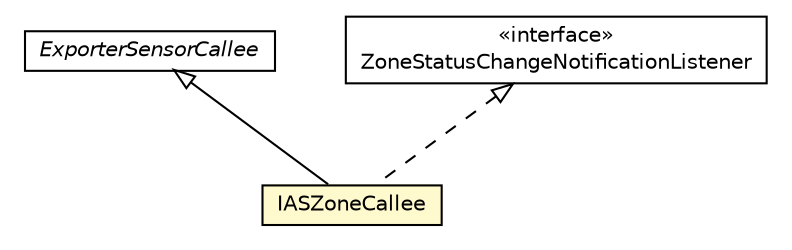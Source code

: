 #!/usr/local/bin/dot
#
# Class diagram 
# Generated by UMLGraph version R5_6-24-gf6e263 (http://www.umlgraph.org/)
#

digraph G {
	edge [fontname="Helvetica",fontsize=10,labelfontname="Helvetica",labelfontsize=10];
	node [fontname="Helvetica",fontsize=10,shape=plaintext];
	nodesep=0.25;
	ranksep=0.5;
	// org.universAAL.hw.exporter.zigbee.ha.devices.ExporterSensorCallee
	c4455171 [label=<<table title="org.universAAL.hw.exporter.zigbee.ha.devices.ExporterSensorCallee" border="0" cellborder="1" cellspacing="0" cellpadding="2" port="p" href="./ExporterSensorCallee.html">
		<tr><td><table border="0" cellspacing="0" cellpadding="1">
<tr><td align="center" balign="center"><font face="Helvetica-Oblique"> ExporterSensorCallee </font></td></tr>
		</table></td></tr>
		</table>>, URL="./ExporterSensorCallee.html", fontname="Helvetica", fontcolor="black", fontsize=10.0];
	// org.universAAL.hw.exporter.zigbee.ha.devices.IASZoneCallee
	c4455174 [label=<<table title="org.universAAL.hw.exporter.zigbee.ha.devices.IASZoneCallee" border="0" cellborder="1" cellspacing="0" cellpadding="2" port="p" bgcolor="lemonChiffon" href="./IASZoneCallee.html">
		<tr><td><table border="0" cellspacing="0" cellpadding="1">
<tr><td align="center" balign="center"> IASZoneCallee </td></tr>
		</table></td></tr>
		</table>>, URL="./IASZoneCallee.html", fontname="Helvetica", fontcolor="black", fontsize=10.0];
	//org.universAAL.hw.exporter.zigbee.ha.devices.IASZoneCallee extends org.universAAL.hw.exporter.zigbee.ha.devices.ExporterSensorCallee
	c4455171:p -> c4455174:p [dir=back,arrowtail=empty];
	//org.universAAL.hw.exporter.zigbee.ha.devices.IASZoneCallee implements it.cnr.isti.zigbee.zcl.library.api.security_safety.ias_zone.ZoneStatusChangeNotificationListener
	c4456168:p -> c4455174:p [dir=back,arrowtail=empty,style=dashed];
	// it.cnr.isti.zigbee.zcl.library.api.security_safety.ias_zone.ZoneStatusChangeNotificationListener
	c4456168 [label=<<table title="it.cnr.isti.zigbee.zcl.library.api.security_safety.ias_zone.ZoneStatusChangeNotificationListener" border="0" cellborder="1" cellspacing="0" cellpadding="2" port="p" href="http://java.sun.com/j2se/1.4.2/docs/api/it/cnr/isti/zigbee/zcl/library/api/security_safety/ias_zone/ZoneStatusChangeNotificationListener.html">
		<tr><td><table border="0" cellspacing="0" cellpadding="1">
<tr><td align="center" balign="center"> &#171;interface&#187; </td></tr>
<tr><td align="center" balign="center"> ZoneStatusChangeNotificationListener </td></tr>
		</table></td></tr>
		</table>>, URL="http://java.sun.com/j2se/1.4.2/docs/api/it/cnr/isti/zigbee/zcl/library/api/security_safety/ias_zone/ZoneStatusChangeNotificationListener.html", fontname="Helvetica", fontcolor="black", fontsize=10.0];
}

